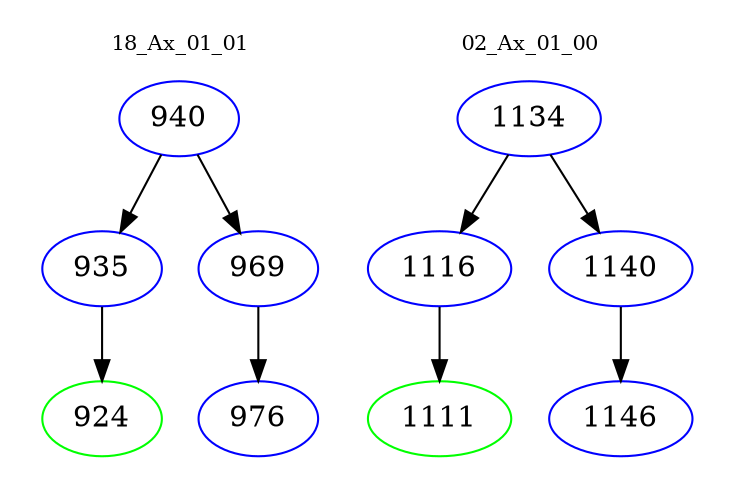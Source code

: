 digraph{
subgraph cluster_0 {
color = white
label = "18_Ax_01_01";
fontsize=10;
T0_940 [label="940", color="blue"]
T0_940 -> T0_935 [color="black"]
T0_935 [label="935", color="blue"]
T0_935 -> T0_924 [color="black"]
T0_924 [label="924", color="green"]
T0_940 -> T0_969 [color="black"]
T0_969 [label="969", color="blue"]
T0_969 -> T0_976 [color="black"]
T0_976 [label="976", color="blue"]
}
subgraph cluster_1 {
color = white
label = "02_Ax_01_00";
fontsize=10;
T1_1134 [label="1134", color="blue"]
T1_1134 -> T1_1116 [color="black"]
T1_1116 [label="1116", color="blue"]
T1_1116 -> T1_1111 [color="black"]
T1_1111 [label="1111", color="green"]
T1_1134 -> T1_1140 [color="black"]
T1_1140 [label="1140", color="blue"]
T1_1140 -> T1_1146 [color="black"]
T1_1146 [label="1146", color="blue"]
}
}
